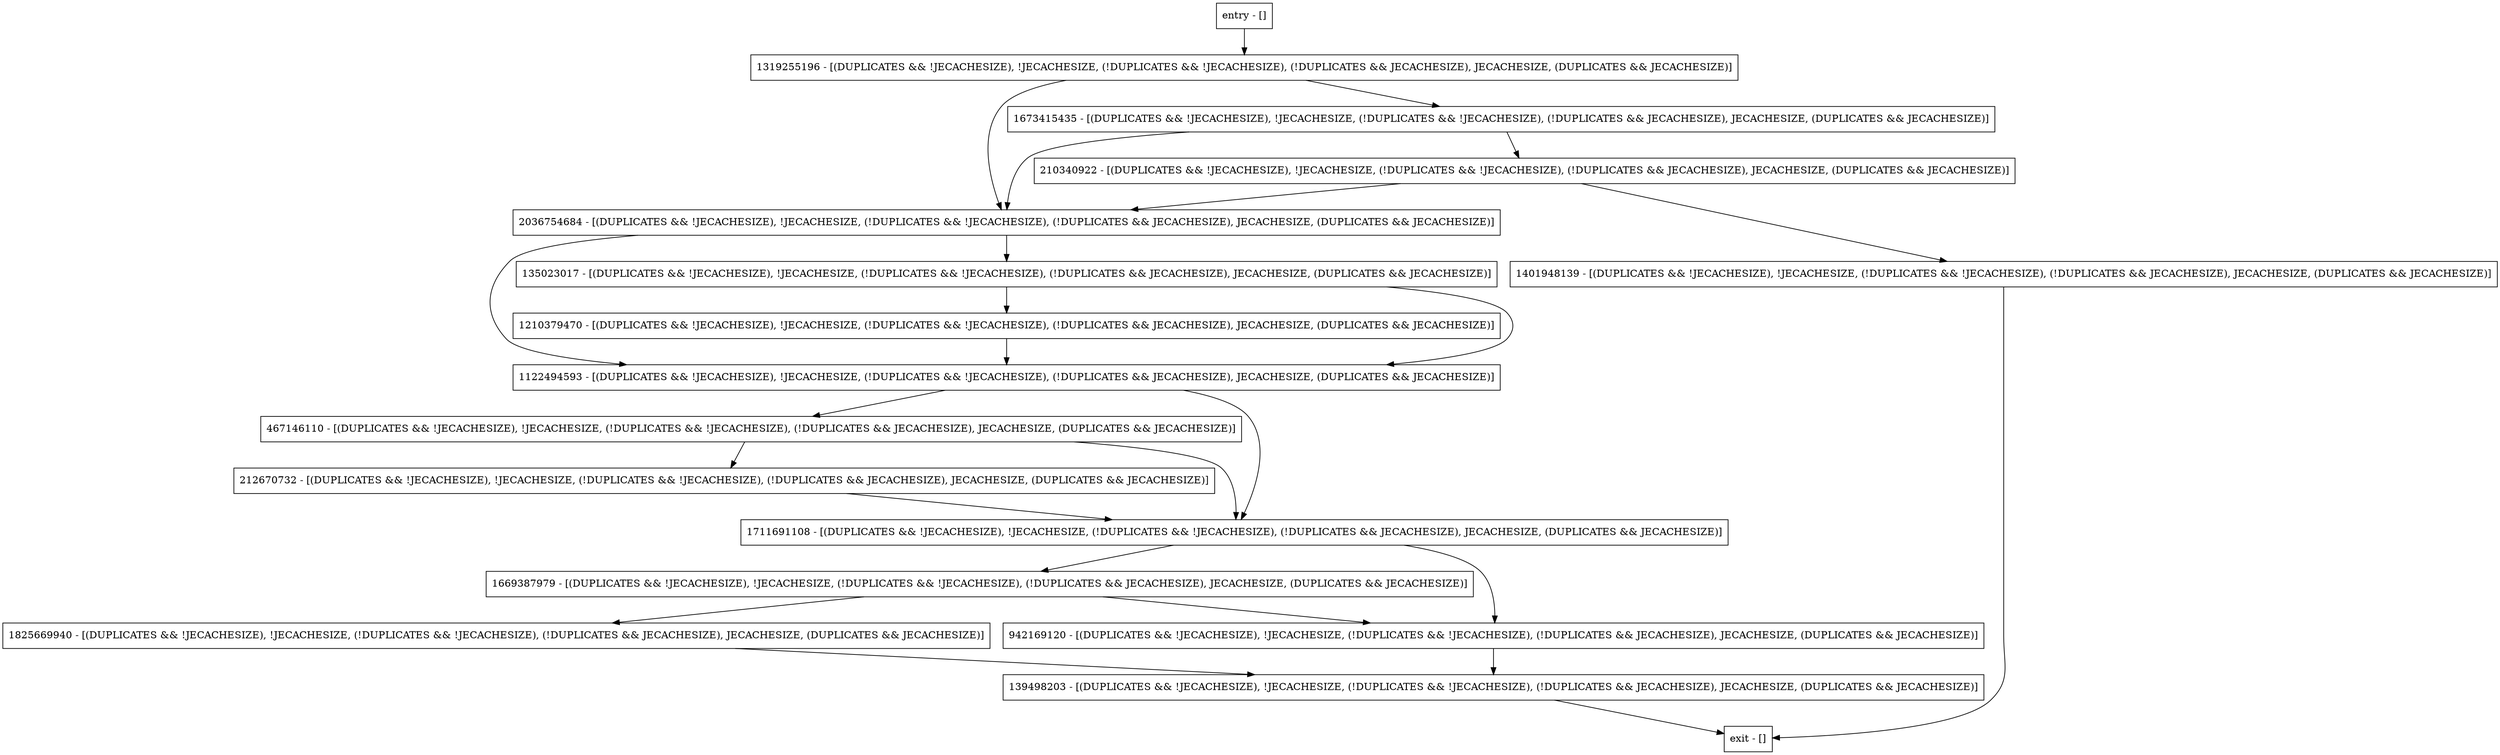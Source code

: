 digraph getReadableLocker {
node [shape=record];
1210379470 [label="1210379470 - [(DUPLICATES && !JECACHESIZE), !JECACHESIZE, (!DUPLICATES && !JECACHESIZE), (!DUPLICATES && JECACHESIZE), JECACHESIZE, (DUPLICATES && JECACHESIZE)]"];
467146110 [label="467146110 - [(DUPLICATES && !JECACHESIZE), !JECACHESIZE, (!DUPLICATES && !JECACHESIZE), (!DUPLICATES && JECACHESIZE), JECACHESIZE, (DUPLICATES && JECACHESIZE)]"];
1825669940 [label="1825669940 - [(DUPLICATES && !JECACHESIZE), !JECACHESIZE, (!DUPLICATES && !JECACHESIZE), (!DUPLICATES && JECACHESIZE), JECACHESIZE, (DUPLICATES && JECACHESIZE)]"];
1401948139 [label="1401948139 - [(DUPLICATES && !JECACHESIZE), !JECACHESIZE, (!DUPLICATES && !JECACHESIZE), (!DUPLICATES && JECACHESIZE), JECACHESIZE, (DUPLICATES && JECACHESIZE)]"];
1319255196 [label="1319255196 - [(DUPLICATES && !JECACHESIZE), !JECACHESIZE, (!DUPLICATES && !JECACHESIZE), (!DUPLICATES && JECACHESIZE), JECACHESIZE, (DUPLICATES && JECACHESIZE)]"];
210340922 [label="210340922 - [(DUPLICATES && !JECACHESIZE), !JECACHESIZE, (!DUPLICATES && !JECACHESIZE), (!DUPLICATES && JECACHESIZE), JECACHESIZE, (DUPLICATES && JECACHESIZE)]"];
1669387979 [label="1669387979 - [(DUPLICATES && !JECACHESIZE), !JECACHESIZE, (!DUPLICATES && !JECACHESIZE), (!DUPLICATES && JECACHESIZE), JECACHESIZE, (DUPLICATES && JECACHESIZE)]"];
212670732 [label="212670732 - [(DUPLICATES && !JECACHESIZE), !JECACHESIZE, (!DUPLICATES && !JECACHESIZE), (!DUPLICATES && JECACHESIZE), JECACHESIZE, (DUPLICATES && JECACHESIZE)]"];
139498203 [label="139498203 - [(DUPLICATES && !JECACHESIZE), !JECACHESIZE, (!DUPLICATES && !JECACHESIZE), (!DUPLICATES && JECACHESIZE), JECACHESIZE, (DUPLICATES && JECACHESIZE)]"];
2036754684 [label="2036754684 - [(DUPLICATES && !JECACHESIZE), !JECACHESIZE, (!DUPLICATES && !JECACHESIZE), (!DUPLICATES && JECACHESIZE), JECACHESIZE, (DUPLICATES && JECACHESIZE)]"];
942169120 [label="942169120 - [(DUPLICATES && !JECACHESIZE), !JECACHESIZE, (!DUPLICATES && !JECACHESIZE), (!DUPLICATES && JECACHESIZE), JECACHESIZE, (DUPLICATES && JECACHESIZE)]"];
entry [label="entry - []"];
exit [label="exit - []"];
1122494593 [label="1122494593 - [(DUPLICATES && !JECACHESIZE), !JECACHESIZE, (!DUPLICATES && !JECACHESIZE), (!DUPLICATES && JECACHESIZE), JECACHESIZE, (DUPLICATES && JECACHESIZE)]"];
135023017 [label="135023017 - [(DUPLICATES && !JECACHESIZE), !JECACHESIZE, (!DUPLICATES && !JECACHESIZE), (!DUPLICATES && JECACHESIZE), JECACHESIZE, (DUPLICATES && JECACHESIZE)]"];
1673415435 [label="1673415435 - [(DUPLICATES && !JECACHESIZE), !JECACHESIZE, (!DUPLICATES && !JECACHESIZE), (!DUPLICATES && JECACHESIZE), JECACHESIZE, (DUPLICATES && JECACHESIZE)]"];
1711691108 [label="1711691108 - [(DUPLICATES && !JECACHESIZE), !JECACHESIZE, (!DUPLICATES && !JECACHESIZE), (!DUPLICATES && JECACHESIZE), JECACHESIZE, (DUPLICATES && JECACHESIZE)]"];
entry;
exit;
1210379470 -> 1122494593;
467146110 -> 212670732;
467146110 -> 1711691108;
1825669940 -> 139498203;
1401948139 -> exit;
1319255196 -> 2036754684;
1319255196 -> 1673415435;
210340922 -> 1401948139;
210340922 -> 2036754684;
1669387979 -> 942169120;
1669387979 -> 1825669940;
212670732 -> 1711691108;
139498203 -> exit;
2036754684 -> 1122494593;
2036754684 -> 135023017;
942169120 -> 139498203;
entry -> 1319255196;
1122494593 -> 467146110;
1122494593 -> 1711691108;
135023017 -> 1210379470;
135023017 -> 1122494593;
1673415435 -> 210340922;
1673415435 -> 2036754684;
1711691108 -> 942169120;
1711691108 -> 1669387979;
}
